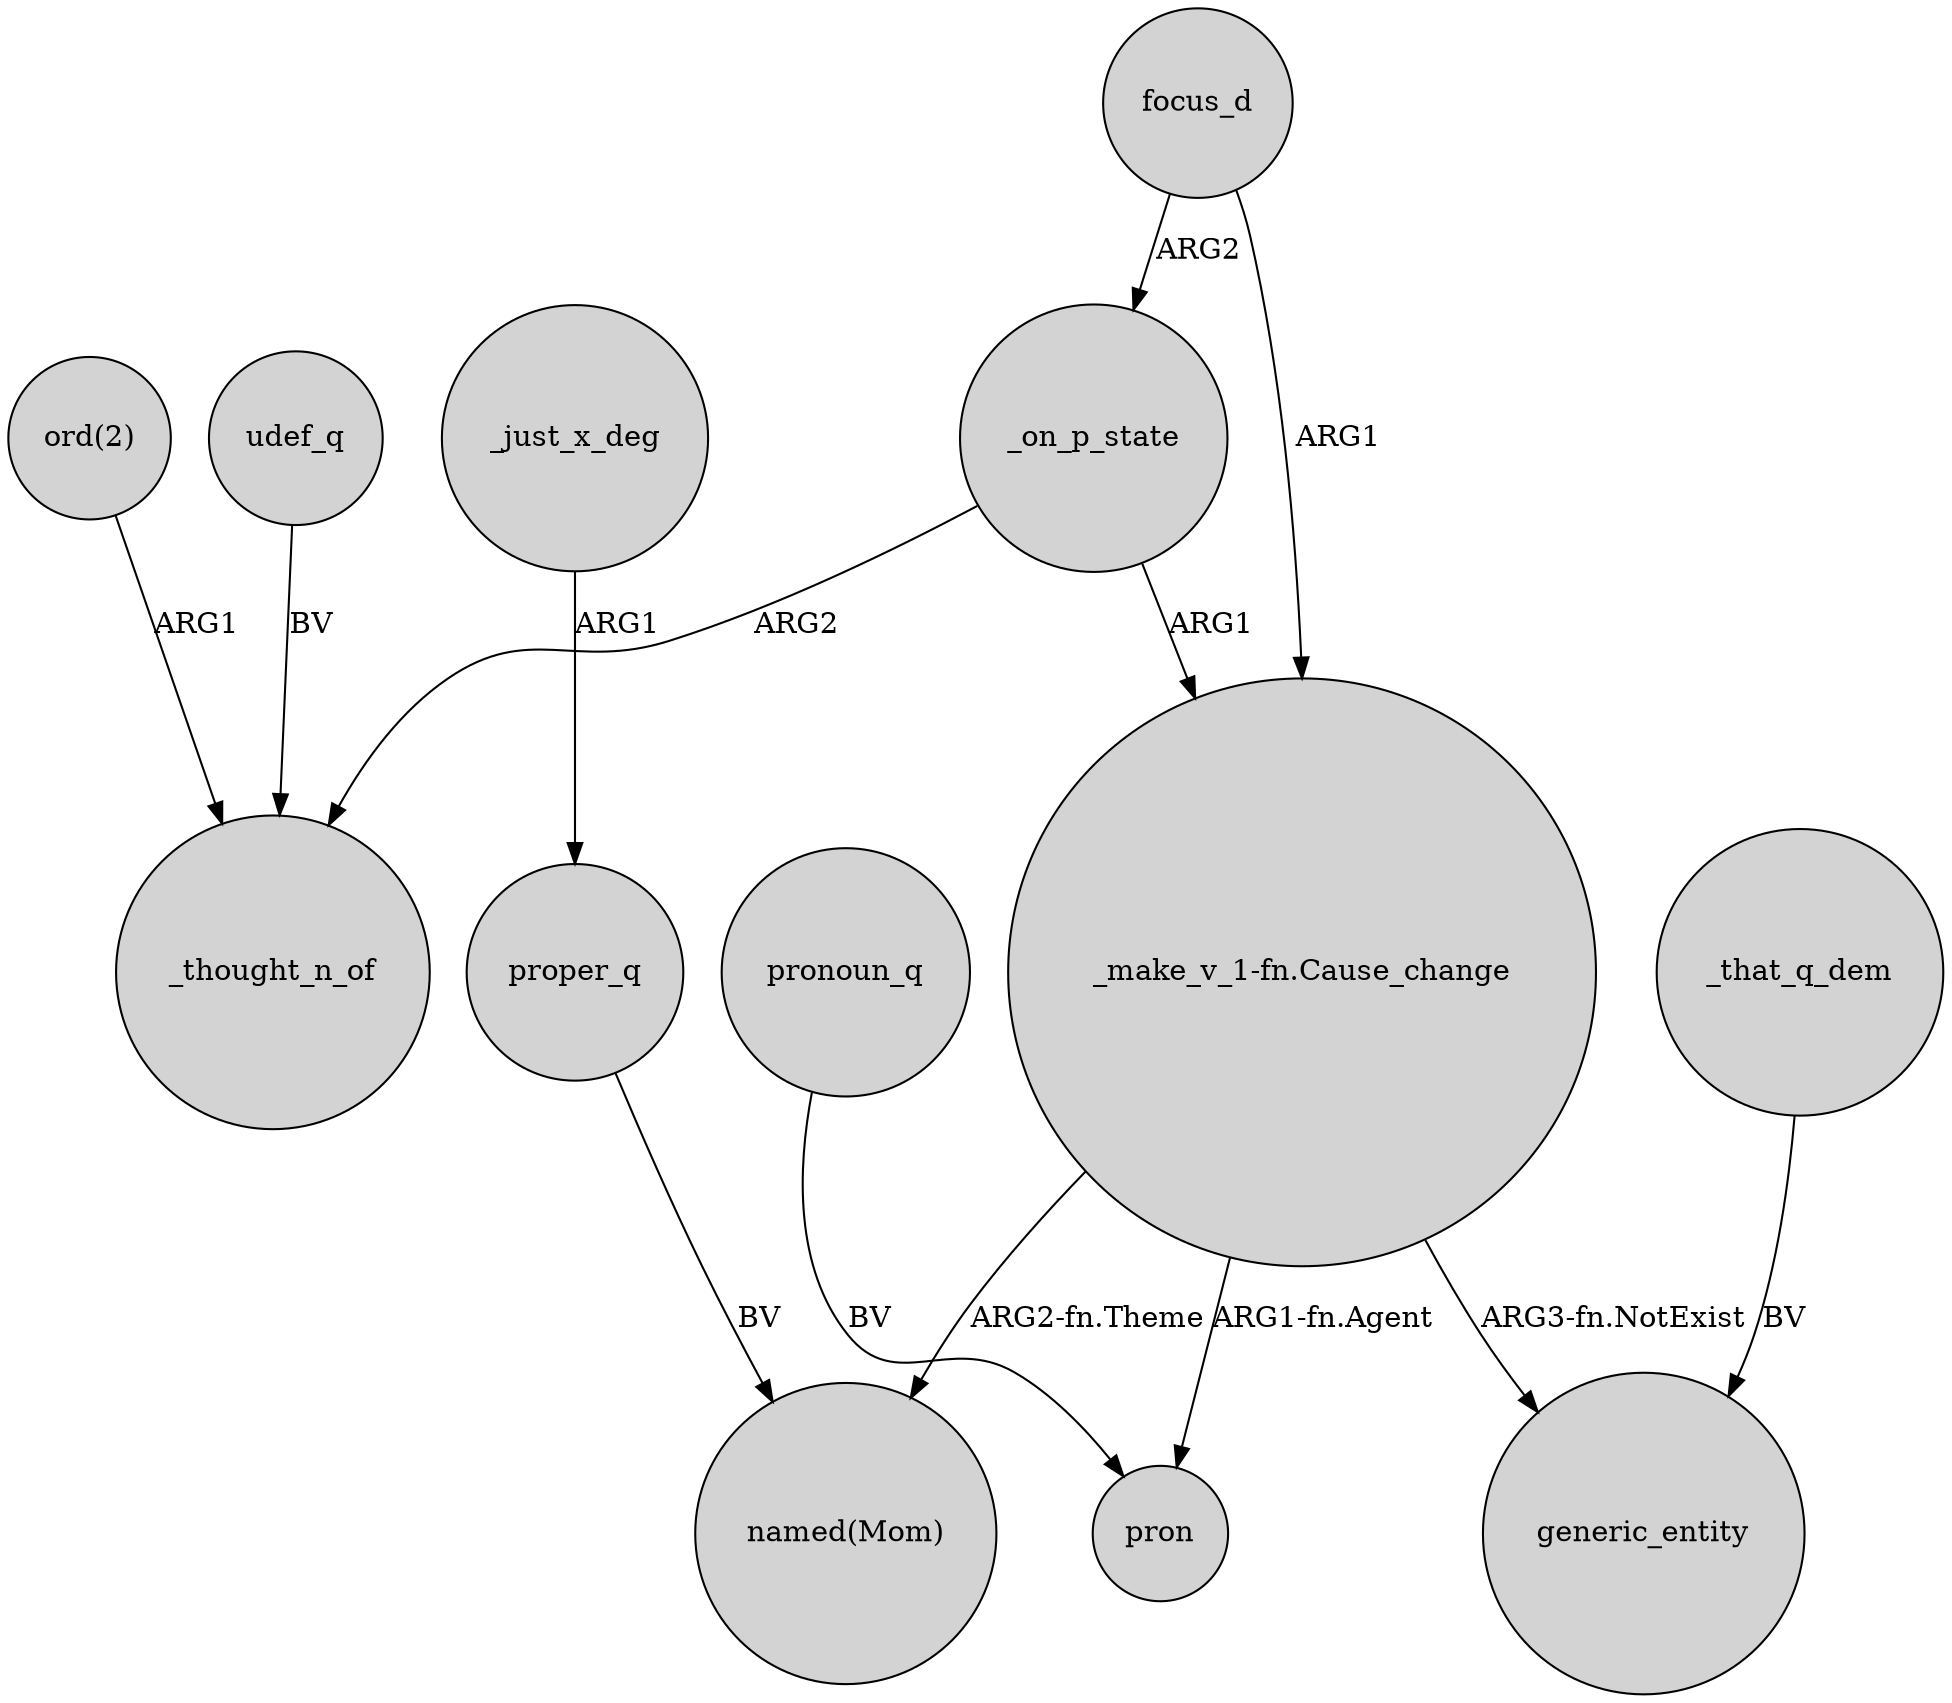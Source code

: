 digraph {
	node [shape=circle style=filled]
	"ord(2)" -> _thought_n_of [label=ARG1]
	udef_q -> _thought_n_of [label=BV]
	"_make_v_1-fn.Cause_change" -> "named(Mom)" [label="ARG2-fn.Theme"]
	_just_x_deg -> proper_q [label=ARG1]
	_on_p_state -> "_make_v_1-fn.Cause_change" [label=ARG1]
	_that_q_dem -> generic_entity [label=BV]
	"_make_v_1-fn.Cause_change" -> pron [label="ARG1-fn.Agent"]
	"_make_v_1-fn.Cause_change" -> generic_entity [label="ARG3-fn.NotExist"]
	proper_q -> "named(Mom)" [label=BV]
	focus_d -> _on_p_state [label=ARG2]
	_on_p_state -> _thought_n_of [label=ARG2]
	focus_d -> "_make_v_1-fn.Cause_change" [label=ARG1]
	pronoun_q -> pron [label=BV]
}
